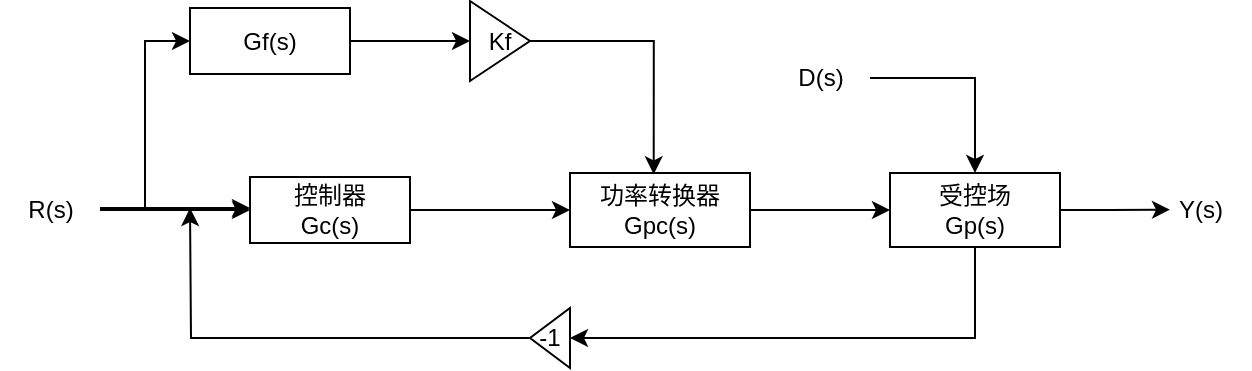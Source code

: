 <mxfile version="24.7.17">
  <diagram name="第 1 页" id="mlQ3qh0gFrbTL8Ejq5xi">
    <mxGraphModel dx="819" dy="478" grid="1" gridSize="10" guides="1" tooltips="1" connect="1" arrows="1" fold="1" page="1" pageScale="1" pageWidth="827" pageHeight="1169" math="0" shadow="0">
      <root>
        <mxCell id="0" />
        <mxCell id="1" parent="0" />
        <mxCell id="6dwihKLF_EUM9_9mZloD-40" value="" style="edgeStyle=orthogonalEdgeStyle;rounded=0;orthogonalLoop=1;jettySize=auto;html=1;" edge="1" parent="1" source="6dwihKLF_EUM9_9mZloD-1" target="6dwihKLF_EUM9_9mZloD-10">
          <mxGeometry relative="1" as="geometry" />
        </mxCell>
        <mxCell id="6dwihKLF_EUM9_9mZloD-44" value="" style="edgeStyle=orthogonalEdgeStyle;rounded=0;orthogonalLoop=1;jettySize=auto;html=1;entryX=0;entryY=0.5;entryDx=0;entryDy=0;" edge="1" parent="1" source="6dwihKLF_EUM9_9mZloD-1" target="6dwihKLF_EUM9_9mZloD-20">
          <mxGeometry relative="1" as="geometry">
            <mxPoint x="70" y="261" as="targetPoint" />
          </mxGeometry>
        </mxCell>
        <mxCell id="6dwihKLF_EUM9_9mZloD-1" value="R(s)" style="text;html=1;align=center;verticalAlign=middle;resizable=0;points=[];autosize=1;strokeColor=none;fillColor=none;" vertex="1" parent="1">
          <mxGeometry x="45" y="326" width="50" height="30" as="geometry" />
        </mxCell>
        <mxCell id="6dwihKLF_EUM9_9mZloD-45" style="edgeStyle=orthogonalEdgeStyle;rounded=0;orthogonalLoop=1;jettySize=auto;html=1;exitX=1;exitY=0.5;exitDx=0;exitDy=0;entryX=0;entryY=0.5;entryDx=0;entryDy=0;" edge="1" parent="1" source="6dwihKLF_EUM9_9mZloD-10" target="6dwihKLF_EUM9_9mZloD-16">
          <mxGeometry relative="1" as="geometry" />
        </mxCell>
        <mxCell id="6dwihKLF_EUM9_9mZloD-10" value="控制器&lt;div&gt;Gc(s)&lt;/div&gt;" style="whiteSpace=wrap;html=1;" vertex="1" parent="1">
          <mxGeometry x="170" y="324.5" width="80" height="33" as="geometry" />
        </mxCell>
        <mxCell id="6dwihKLF_EUM9_9mZloD-19" value="" style="edgeStyle=orthogonalEdgeStyle;rounded=0;orthogonalLoop=1;jettySize=auto;html=1;" edge="1" parent="1" source="6dwihKLF_EUM9_9mZloD-16" target="6dwihKLF_EUM9_9mZloD-18">
          <mxGeometry relative="1" as="geometry">
            <Array as="points">
              <mxPoint x="510" y="340" />
              <mxPoint x="510" y="340" />
            </Array>
          </mxGeometry>
        </mxCell>
        <mxCell id="6dwihKLF_EUM9_9mZloD-16" value="功率转换器&lt;div&gt;Gpc(s)&lt;/div&gt;" style="whiteSpace=wrap;html=1;" vertex="1" parent="1">
          <mxGeometry x="330" y="322.5" width="90" height="37" as="geometry" />
        </mxCell>
        <mxCell id="6dwihKLF_EUM9_9mZloD-47" style="edgeStyle=orthogonalEdgeStyle;rounded=0;orthogonalLoop=1;jettySize=auto;html=1;exitX=1;exitY=0.5;exitDx=0;exitDy=0;" edge="1" parent="1" source="6dwihKLF_EUM9_9mZloD-18">
          <mxGeometry relative="1" as="geometry">
            <mxPoint x="630" y="340.857" as="targetPoint" />
            <Array as="points">
              <mxPoint x="600" y="341" />
              <mxPoint x="600" y="341" />
            </Array>
          </mxGeometry>
        </mxCell>
        <mxCell id="6dwihKLF_EUM9_9mZloD-56" style="edgeStyle=orthogonalEdgeStyle;rounded=0;orthogonalLoop=1;jettySize=auto;html=1;exitX=0.5;exitY=1;exitDx=0;exitDy=0;entryX=0;entryY=0.5;entryDx=0;entryDy=0;" edge="1" parent="1" source="6dwihKLF_EUM9_9mZloD-18" target="6dwihKLF_EUM9_9mZloD-53">
          <mxGeometry relative="1" as="geometry" />
        </mxCell>
        <mxCell id="6dwihKLF_EUM9_9mZloD-18" value="受控场&lt;div&gt;Gp(s)&lt;/div&gt;" style="whiteSpace=wrap;html=1;" vertex="1" parent="1">
          <mxGeometry x="490" y="322.5" width="85" height="37" as="geometry" />
        </mxCell>
        <mxCell id="6dwihKLF_EUM9_9mZloD-60" value="" style="edgeStyle=orthogonalEdgeStyle;rounded=0;orthogonalLoop=1;jettySize=auto;html=1;" edge="1" parent="1" source="6dwihKLF_EUM9_9mZloD-20" target="6dwihKLF_EUM9_9mZloD-58">
          <mxGeometry relative="1" as="geometry" />
        </mxCell>
        <mxCell id="6dwihKLF_EUM9_9mZloD-20" value="Gf(s)" style="whiteSpace=wrap;html=1;" vertex="1" parent="1">
          <mxGeometry x="140" y="240" width="80" height="33" as="geometry" />
        </mxCell>
        <mxCell id="6dwihKLF_EUM9_9mZloD-37" value="" style="edgeStyle=orthogonalEdgeStyle;rounded=0;orthogonalLoop=1;jettySize=auto;html=1;" edge="1" parent="1" source="6dwihKLF_EUM9_9mZloD-33" target="6dwihKLF_EUM9_9mZloD-18">
          <mxGeometry relative="1" as="geometry" />
        </mxCell>
        <mxCell id="6dwihKLF_EUM9_9mZloD-33" value="D(s)" style="text;html=1;align=center;verticalAlign=middle;resizable=0;points=[];autosize=1;strokeColor=none;fillColor=none;" vertex="1" parent="1">
          <mxGeometry x="430" y="260" width="50" height="30" as="geometry" />
        </mxCell>
        <mxCell id="6dwihKLF_EUM9_9mZloD-42" value="" style="edgeStyle=orthogonalEdgeStyle;rounded=0;orthogonalLoop=1;jettySize=auto;html=1;" edge="1" parent="1" source="6dwihKLF_EUM9_9mZloD-1" target="6dwihKLF_EUM9_9mZloD-10">
          <mxGeometry relative="1" as="geometry">
            <mxPoint x="95" y="341" as="sourcePoint" />
            <mxPoint x="160" y="341" as="targetPoint" />
            <Array as="points">
              <mxPoint x="120" y="340" />
              <mxPoint x="120" y="340" />
            </Array>
          </mxGeometry>
        </mxCell>
        <mxCell id="6dwihKLF_EUM9_9mZloD-48" value="Y(s)" style="text;html=1;align=center;verticalAlign=middle;resizable=0;points=[];autosize=1;strokeColor=none;fillColor=none;" vertex="1" parent="1">
          <mxGeometry x="620" y="326" width="50" height="30" as="geometry" />
        </mxCell>
        <mxCell id="6dwihKLF_EUM9_9mZloD-57" style="edgeStyle=orthogonalEdgeStyle;rounded=0;orthogonalLoop=1;jettySize=auto;html=1;exitX=1;exitY=0.5;exitDx=0;exitDy=0;" edge="1" parent="1" source="6dwihKLF_EUM9_9mZloD-53">
          <mxGeometry relative="1" as="geometry">
            <mxPoint x="140" y="340" as="targetPoint" />
          </mxGeometry>
        </mxCell>
        <mxCell id="6dwihKLF_EUM9_9mZloD-53" value="-1" style="triangle;whiteSpace=wrap;html=1;direction=west;" vertex="1" parent="1">
          <mxGeometry x="310" y="390" width="20" height="30" as="geometry" />
        </mxCell>
        <mxCell id="6dwihKLF_EUM9_9mZloD-58" value="Kf" style="triangle;whiteSpace=wrap;html=1;direction=east;" vertex="1" parent="1">
          <mxGeometry x="280" y="236.5" width="30" height="40" as="geometry" />
        </mxCell>
        <mxCell id="6dwihKLF_EUM9_9mZloD-61" style="edgeStyle=orthogonalEdgeStyle;rounded=0;orthogonalLoop=1;jettySize=auto;html=1;exitX=1;exitY=0.5;exitDx=0;exitDy=0;entryX=0.465;entryY=0.017;entryDx=0;entryDy=0;entryPerimeter=0;" edge="1" parent="1" source="6dwihKLF_EUM9_9mZloD-58" target="6dwihKLF_EUM9_9mZloD-16">
          <mxGeometry relative="1" as="geometry" />
        </mxCell>
      </root>
    </mxGraphModel>
  </diagram>
</mxfile>
